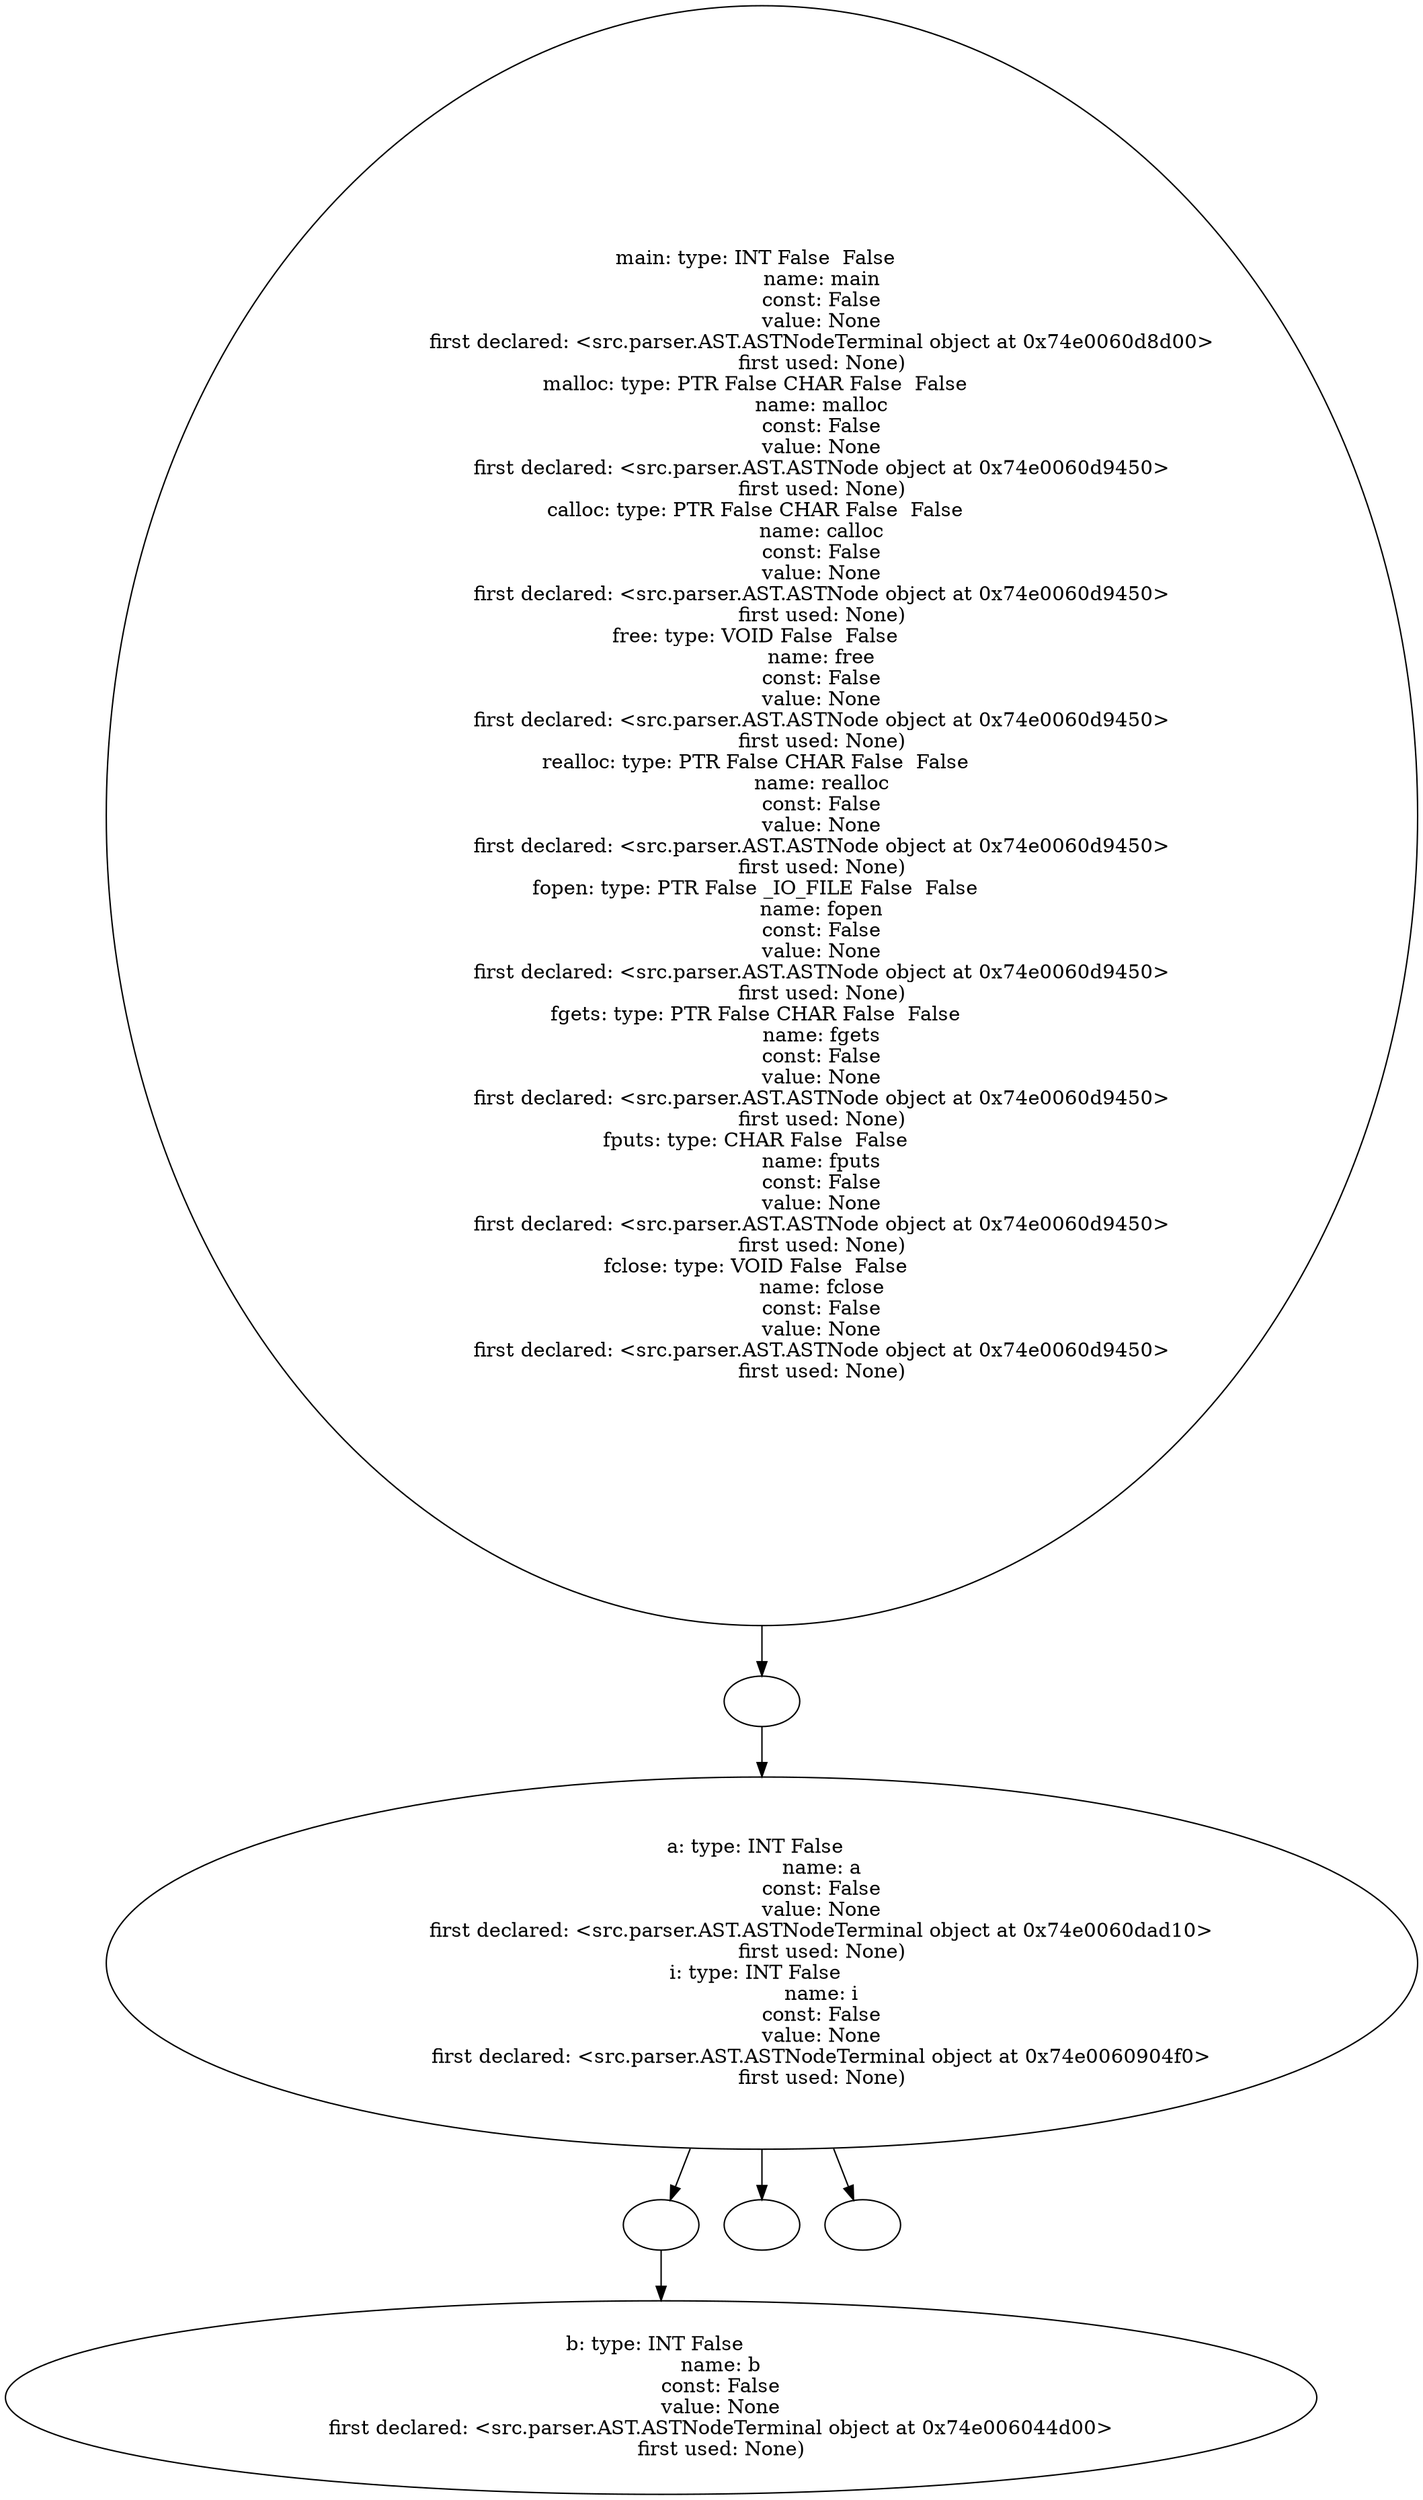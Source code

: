 digraph AST {
  "128505523058480" [label="main: type: INT False  False  
                   name: main
                   const: False
                   value: None
                   first declared: <src.parser.AST.ASTNodeTerminal object at 0x74e0060d8d00>
                   first used: None)
malloc: type: PTR False CHAR False  False  
                   name: malloc
                   const: False
                   value: None
                   first declared: <src.parser.AST.ASTNode object at 0x74e0060d9450>
                   first used: None)
calloc: type: PTR False CHAR False  False  
                   name: calloc
                   const: False
                   value: None
                   first declared: <src.parser.AST.ASTNode object at 0x74e0060d9450>
                   first used: None)
free: type: VOID False  False  
                   name: free
                   const: False
                   value: None
                   first declared: <src.parser.AST.ASTNode object at 0x74e0060d9450>
                   first used: None)
realloc: type: PTR False CHAR False  False  
                   name: realloc
                   const: False
                   value: None
                   first declared: <src.parser.AST.ASTNode object at 0x74e0060d9450>
                   first used: None)
fopen: type: PTR False _IO_FILE False  False  
                   name: fopen
                   const: False
                   value: None
                   first declared: <src.parser.AST.ASTNode object at 0x74e0060d9450>
                   first used: None)
fgets: type: PTR False CHAR False  False  
                   name: fgets
                   const: False
                   value: None
                   first declared: <src.parser.AST.ASTNode object at 0x74e0060d9450>
                   first used: None)
fputs: type: CHAR False  False  
                   name: fputs
                   const: False
                   value: None
                   first declared: <src.parser.AST.ASTNode object at 0x74e0060d9450>
                   first used: None)
fclose: type: VOID False  False  
                   name: fclose
                   const: False
                   value: None
                   first declared: <src.parser.AST.ASTNode object at 0x74e0060d9450>
                   first used: None)"];
  "128505523058480" -> "128505523058096";
  "128505523058096" [label=""];
  "128505523058096" -> "128505523055216";
  "128505523055216" [label="a: type: INT False  
                   name: a
                   const: False
                   value: None
                   first declared: <src.parser.AST.ASTNodeTerminal object at 0x74e0060dad10>
                   first used: None)
i: type: INT False  
                   name: i
                   const: False
                   value: None
                   first declared: <src.parser.AST.ASTNodeTerminal object at 0x74e0060904f0>
                   first used: None)"];
  "128505523055216" -> "128505523050752";
  "128505523055216" -> "128505523056560";
  "128505523055216" -> "128505522504896";
  "128505523050752" [label=""];
  "128505523050752" -> "128505523049936";
  "128505523049936" [label="b: type: INT False  
                   name: b
                   const: False
                   value: None
                   first declared: <src.parser.AST.ASTNodeTerminal object at 0x74e006044d00>
                   first used: None)"];
  "128505523056560" [label=""];
  "128505522504896" [label=""];
}
